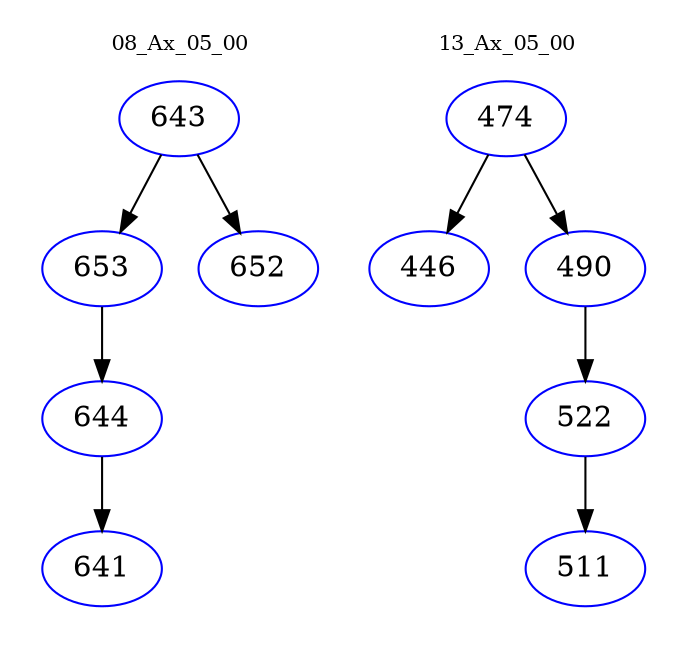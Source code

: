 digraph{
subgraph cluster_0 {
color = white
label = "08_Ax_05_00";
fontsize=10;
T0_643 [label="643", color="blue"]
T0_643 -> T0_653 [color="black"]
T0_653 [label="653", color="blue"]
T0_653 -> T0_644 [color="black"]
T0_644 [label="644", color="blue"]
T0_644 -> T0_641 [color="black"]
T0_641 [label="641", color="blue"]
T0_643 -> T0_652 [color="black"]
T0_652 [label="652", color="blue"]
}
subgraph cluster_1 {
color = white
label = "13_Ax_05_00";
fontsize=10;
T1_474 [label="474", color="blue"]
T1_474 -> T1_446 [color="black"]
T1_446 [label="446", color="blue"]
T1_474 -> T1_490 [color="black"]
T1_490 [label="490", color="blue"]
T1_490 -> T1_522 [color="black"]
T1_522 [label="522", color="blue"]
T1_522 -> T1_511 [color="black"]
T1_511 [label="511", color="blue"]
}
}
